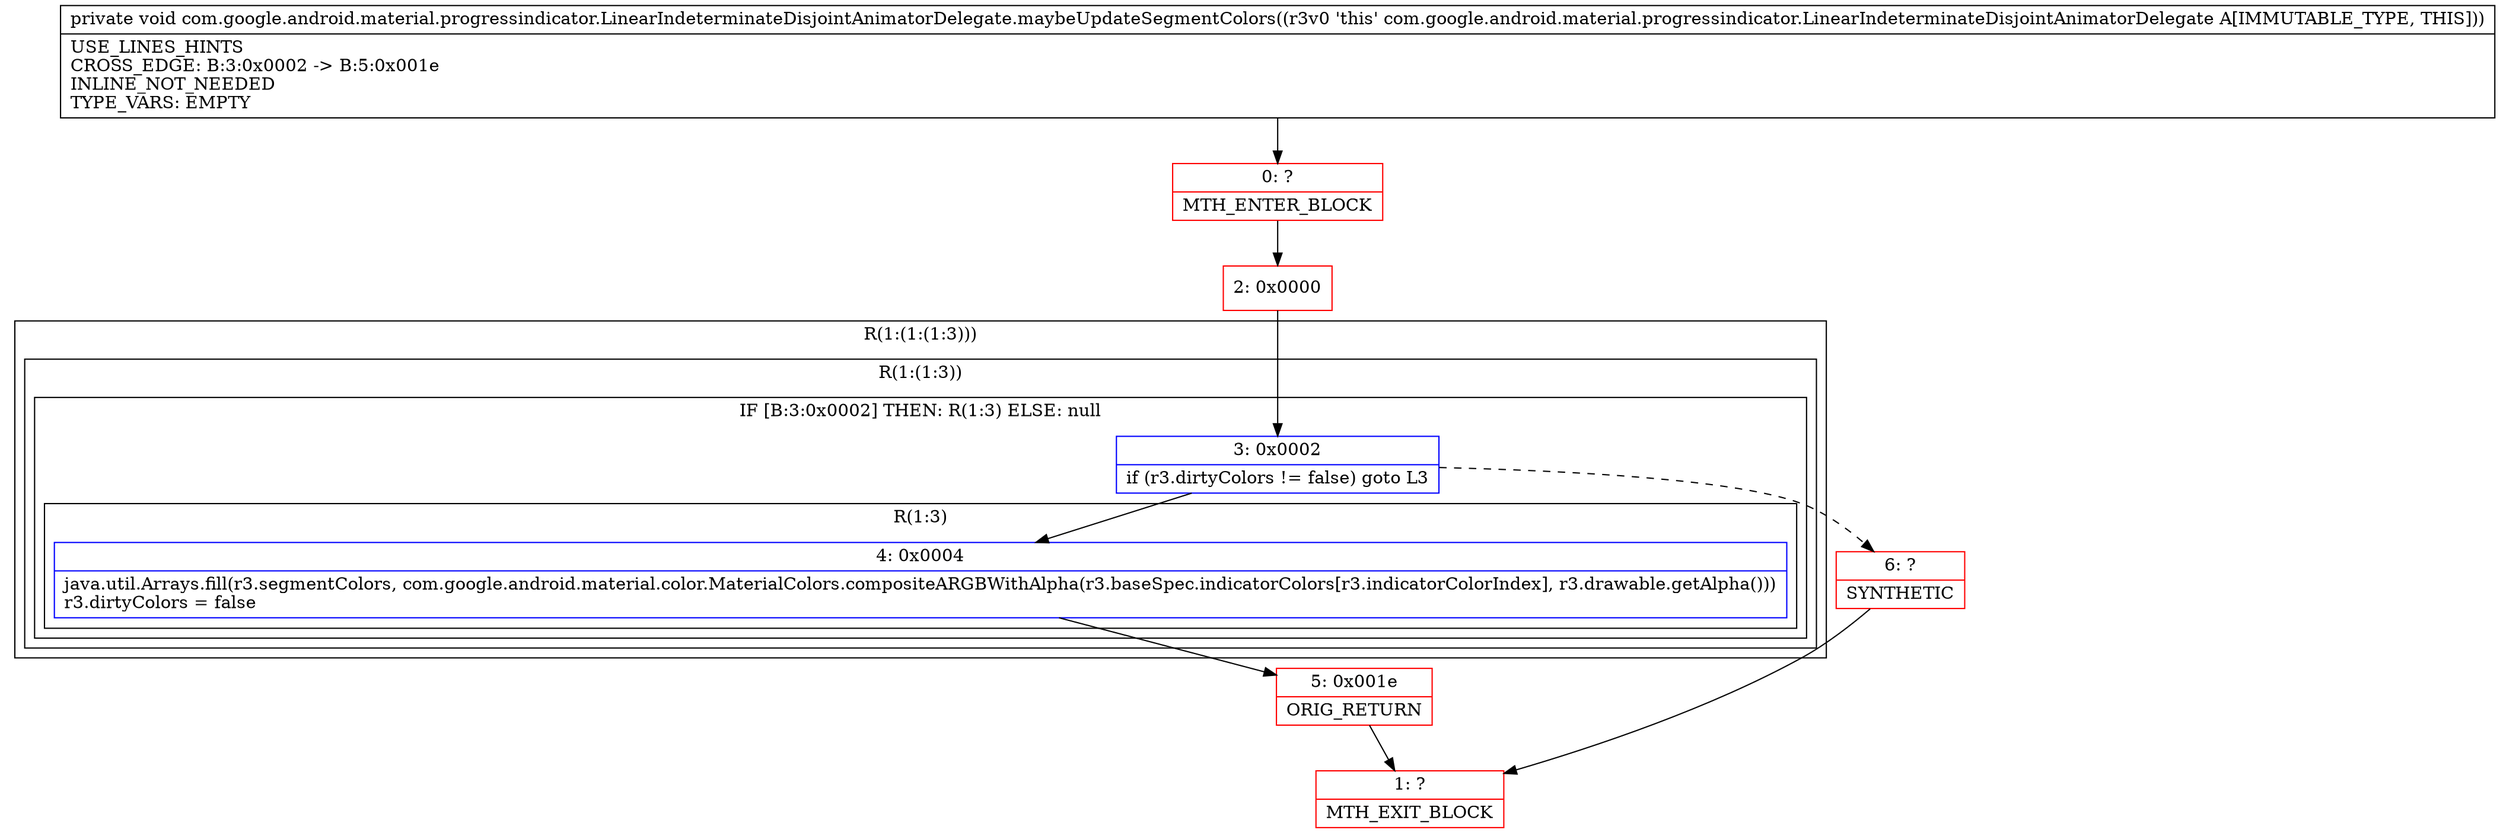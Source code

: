 digraph "CFG forcom.google.android.material.progressindicator.LinearIndeterminateDisjointAnimatorDelegate.maybeUpdateSegmentColors()V" {
subgraph cluster_Region_1689556439 {
label = "R(1:(1:(1:3)))";
node [shape=record,color=blue];
subgraph cluster_Region_700639625 {
label = "R(1:(1:3))";
node [shape=record,color=blue];
subgraph cluster_IfRegion_695919659 {
label = "IF [B:3:0x0002] THEN: R(1:3) ELSE: null";
node [shape=record,color=blue];
Node_3 [shape=record,label="{3\:\ 0x0002|if (r3.dirtyColors != false) goto L3\l}"];
subgraph cluster_Region_825628015 {
label = "R(1:3)";
node [shape=record,color=blue];
Node_4 [shape=record,label="{4\:\ 0x0004|java.util.Arrays.fill(r3.segmentColors, com.google.android.material.color.MaterialColors.compositeARGBWithAlpha(r3.baseSpec.indicatorColors[r3.indicatorColorIndex], r3.drawable.getAlpha()))\lr3.dirtyColors = false\l}"];
}
}
}
}
Node_0 [shape=record,color=red,label="{0\:\ ?|MTH_ENTER_BLOCK\l}"];
Node_2 [shape=record,color=red,label="{2\:\ 0x0000}"];
Node_5 [shape=record,color=red,label="{5\:\ 0x001e|ORIG_RETURN\l}"];
Node_1 [shape=record,color=red,label="{1\:\ ?|MTH_EXIT_BLOCK\l}"];
Node_6 [shape=record,color=red,label="{6\:\ ?|SYNTHETIC\l}"];
MethodNode[shape=record,label="{private void com.google.android.material.progressindicator.LinearIndeterminateDisjointAnimatorDelegate.maybeUpdateSegmentColors((r3v0 'this' com.google.android.material.progressindicator.LinearIndeterminateDisjointAnimatorDelegate A[IMMUTABLE_TYPE, THIS]))  | USE_LINES_HINTS\lCROSS_EDGE: B:3:0x0002 \-\> B:5:0x001e\lINLINE_NOT_NEEDED\lTYPE_VARS: EMPTY\l}"];
MethodNode -> Node_0;Node_3 -> Node_4;
Node_3 -> Node_6[style=dashed];
Node_4 -> Node_5;
Node_0 -> Node_2;
Node_2 -> Node_3;
Node_5 -> Node_1;
Node_6 -> Node_1;
}

